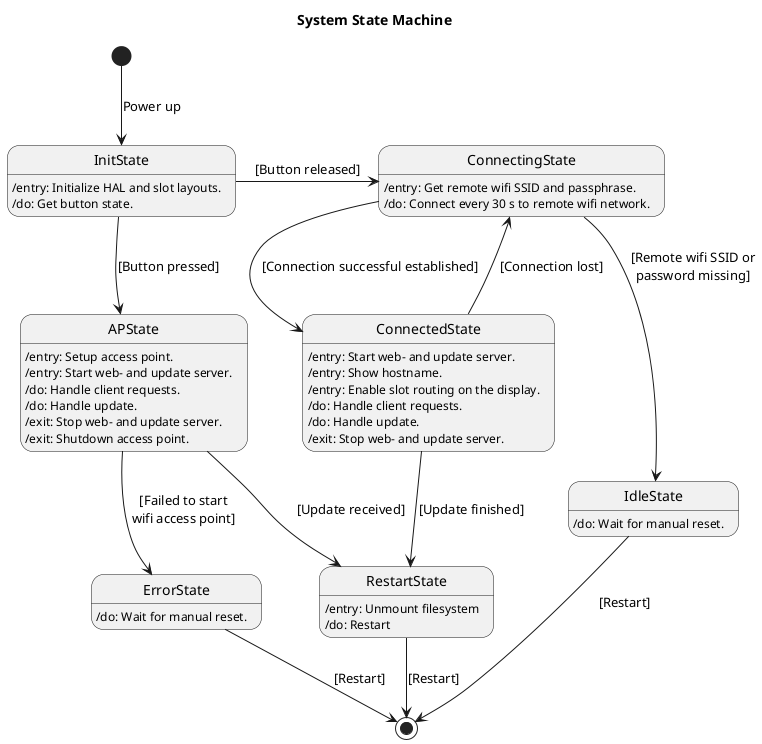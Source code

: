 @startuml

title System State Machine

InitState: /entry: Initialize HAL and slot layouts.
InitState: /do: Get button state.

APState: /entry: Setup access point.
APState: /entry: Start web- and update server.
APState: /do: Handle client requests.
APState: /do: Handle update.
APState: /exit: Stop web- and update server.
APState: /exit: Shutdown access point.

IdleState: /do: Wait for manual reset.

ConnectingState: /entry: Get remote wifi SSID and passphrase.
ConnectingState: /do: Connect every 30 s to remote wifi network.

ConnectedState: /entry: Start web- and update server.
ConnectedState: /entry: Show hostname.
ConnectedState: /entry: Enable slot routing on the display.
ConnectedState: /do: Handle client requests.
ConnectedState: /do: Handle update.
ConnectedState: /exit: Stop web- and update server.

ErrorState: /do: Wait for manual reset.

RestartState: /entry: Unmount filesystem
RestartState: /do: Restart

[*] --> InitState: Power up
InitState --> APState: [Button pressed]
InitState -> ConnectingState: [Button released]
APState --> ErrorState: [Failed to start\nwifi access point]
APState --> RestartState: [Update received]
ConnectingState --> IdleState: [Remote wifi SSID or\npassword missing]
ConnectingState --> ConnectedState: [Connection successful established]
ConnectedState --> ConnectingState: [Connection lost]
ConnectedState --> RestartState: [Update finished]
ErrorState --> [*]: [Restart]
IdleState --> [*]: [Restart]
RestartState --> [*]: [Restart]

@enduml